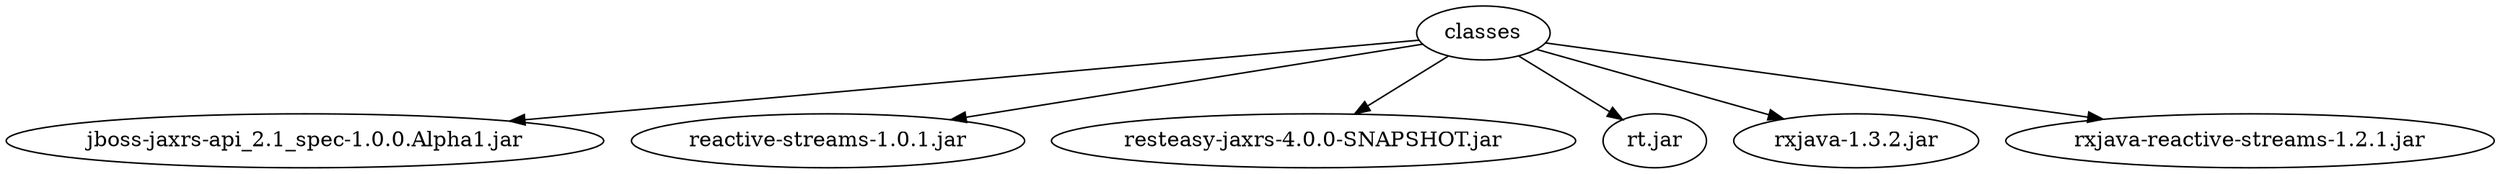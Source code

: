 digraph "summary" {
  "classes"                                          -> "jboss-jaxrs-api_2.1_spec-1.0.0.Alpha1.jar";
  "classes"                                          -> "reactive-streams-1.0.1.jar";
  "classes"                                          -> "resteasy-jaxrs-4.0.0-SNAPSHOT.jar";
  "classes"                                          -> "rt.jar";
  "classes"                                          -> "rxjava-1.3.2.jar";
  "classes"                                          -> "rxjava-reactive-streams-1.2.1.jar";
}
